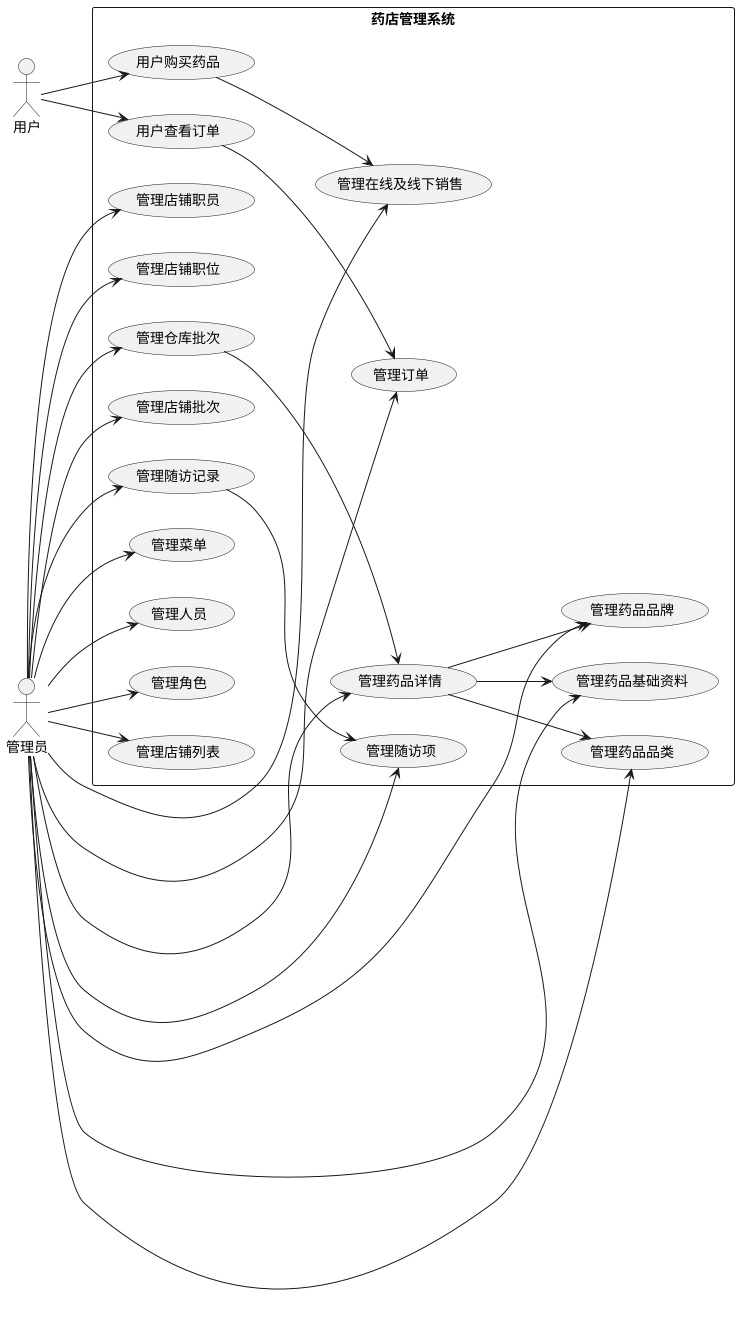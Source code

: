 @startuml
left to right direction
actor 管理员
actor 用户

rectangle 药店管理系统 {
    usecase 管理菜单
    usecase 管理人员
    usecase 管理角色
    usecase 管理药品品牌
    usecase 管理药品基础资料
    usecase 管理药品详情
    usecase 管理药品品类
    usecase 管理仓库批次
    usecase 管理店铺列表
    usecase 管理店铺职员
    usecase 管理店铺职位
    usecase 管理店铺批次
    usecase 管理订单
    usecase 管理随访项
    usecase 管理随访记录
    usecase 管理在线及线下销售
    usecase 用户购买药品
    usecase 用户查看订单

    管理员 --> 管理菜单
    管理员 --> 管理人员
    管理员 --> 管理角色
    管理员 --> 管理药品品牌
    管理员 --> 管理药品基础资料
    管理员 --> 管理药品详情
    管理员 --> 管理药品品类
    管理员 --> 管理仓库批次
    管理员 --> 管理店铺列表
    管理员 --> 管理店铺职员
    管理员 --> 管理店铺职位
    管理员 --> 管理店铺批次
    管理员 --> 管理订单
    管理员 --> 管理随访项
    管理员 --> 管理随访记录
    管理员 --> 管理在线及线下销售

    用户 --> 用户购买药品
    用户 --> 用户查看订单

    用户购买药品 --> 管理在线及线下销售
    用户查看订单 --> 管理订单

    管理药品详情 --> 管理药品品牌
    管理药品详情 --> 管理药品基础资料
    管理药品详情 --> 管理药品品类

    管理仓库批次 --> 管理药品详情

    管理随访记录 --> 管理随访项
}
@enduml
